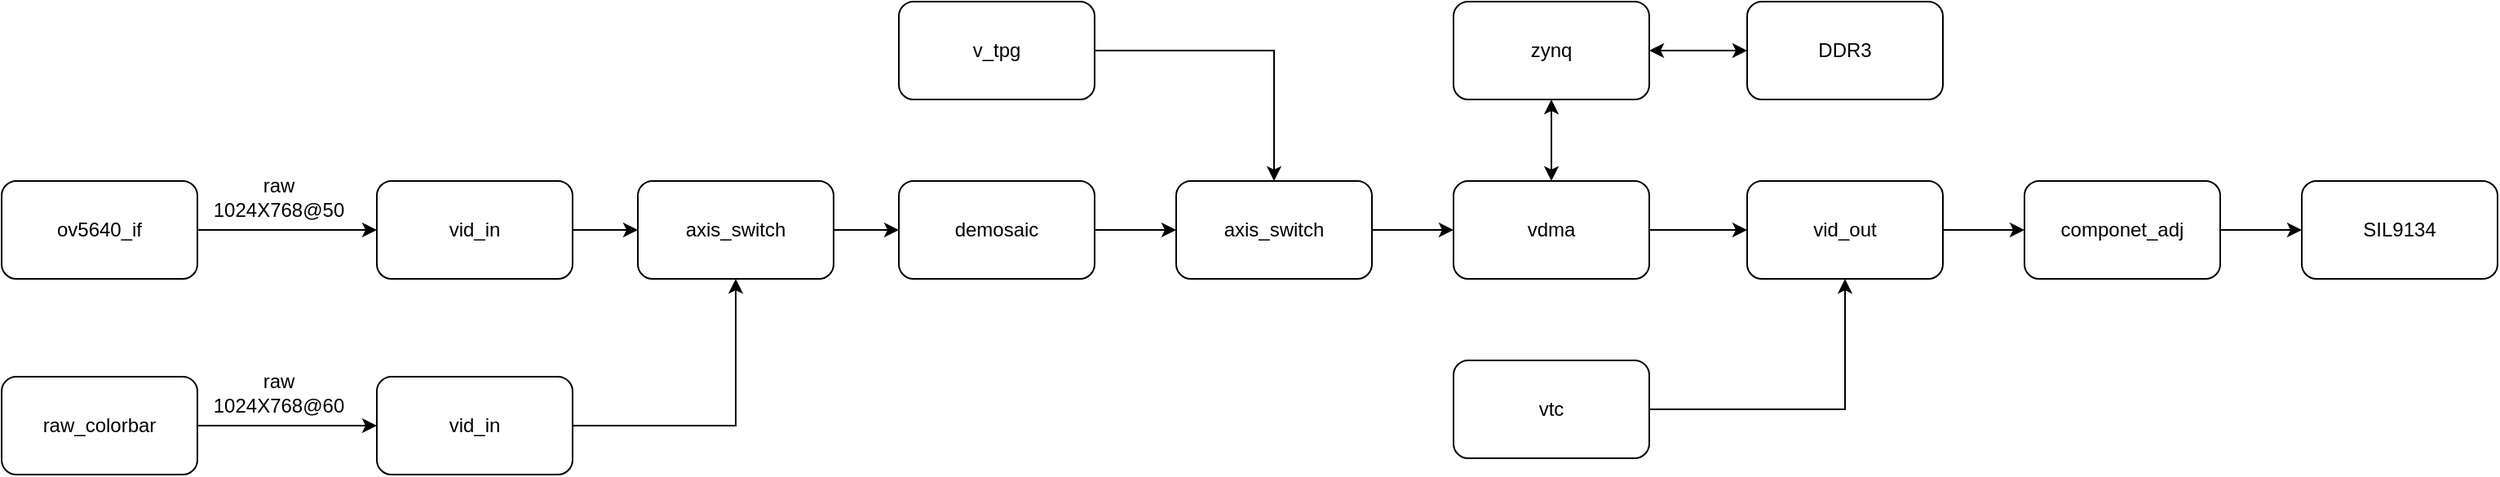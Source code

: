 <mxfile version="14.5.1" type="device"><diagram id="TA782XD7K3NNU_2BwrE9" name="Page-1"><mxGraphModel dx="1102" dy="820" grid="1" gridSize="10" guides="1" tooltips="1" connect="1" arrows="1" fold="1" page="1" pageScale="1" pageWidth="2336" pageHeight="1654" math="0" shadow="0"><root><mxCell id="0"/><mxCell id="1" parent="0"/><mxCell id="4_bLCiAIKYvFtfJZqLED-12" style="edgeStyle=orthogonalEdgeStyle;rounded=0;orthogonalLoop=1;jettySize=auto;html=1;exitX=1;exitY=0.5;exitDx=0;exitDy=0;entryX=0;entryY=0.5;entryDx=0;entryDy=0;" parent="1" source="H03Dc6OAYnplSYpQPg91-1" target="4_bLCiAIKYvFtfJZqLED-2" edge="1"><mxGeometry relative="1" as="geometry"/></mxCell><mxCell id="H03Dc6OAYnplSYpQPg91-1" value="vid_in" style="rounded=1;whiteSpace=wrap;html=1;" parent="1" vertex="1"><mxGeometry x="390" y="350" width="120" height="60" as="geometry"/></mxCell><mxCell id="4_bLCiAIKYvFtfJZqLED-22" style="edgeStyle=orthogonalEdgeStyle;rounded=0;orthogonalLoop=1;jettySize=auto;html=1;exitX=1;exitY=0.5;exitDx=0;exitDy=0;entryX=0;entryY=0.5;entryDx=0;entryDy=0;" parent="1" source="H03Dc6OAYnplSYpQPg91-2" target="4_bLCiAIKYvFtfJZqLED-21" edge="1"><mxGeometry relative="1" as="geometry"/></mxCell><mxCell id="H03Dc6OAYnplSYpQPg91-2" value="vid_out" style="rounded=1;whiteSpace=wrap;html=1;" parent="1" vertex="1"><mxGeometry x="1230" y="350" width="120" height="60" as="geometry"/></mxCell><mxCell id="H03Dc6OAYnplSYpQPg91-5" style="edgeStyle=orthogonalEdgeStyle;rounded=0;orthogonalLoop=1;jettySize=auto;html=1;exitX=1;exitY=0.5;exitDx=0;exitDy=0;entryX=0.5;entryY=1;entryDx=0;entryDy=0;" parent="1" source="H03Dc6OAYnplSYpQPg91-3" target="H03Dc6OAYnplSYpQPg91-2" edge="1"><mxGeometry relative="1" as="geometry"/></mxCell><mxCell id="H03Dc6OAYnplSYpQPg91-3" value="vtc" style="rounded=1;whiteSpace=wrap;html=1;" parent="1" vertex="1"><mxGeometry x="1050" y="460" width="120" height="60" as="geometry"/></mxCell><mxCell id="H03Dc6OAYnplSYpQPg91-7" value="SIL9134" style="rounded=1;whiteSpace=wrap;html=1;" parent="1" vertex="1"><mxGeometry x="1570" y="350" width="120" height="60" as="geometry"/></mxCell><mxCell id="GpqAfDZJ2If6arN_tBXy-3" style="edgeStyle=orthogonalEdgeStyle;rounded=0;orthogonalLoop=1;jettySize=auto;html=1;exitX=1;exitY=0.5;exitDx=0;exitDy=0;entryX=0;entryY=0.5;entryDx=0;entryDy=0;" parent="1" source="GpqAfDZJ2If6arN_tBXy-1" target="H03Dc6OAYnplSYpQPg91-2" edge="1"><mxGeometry relative="1" as="geometry"/></mxCell><mxCell id="GpqAfDZJ2If6arN_tBXy-1" value="vdma" style="rounded=1;whiteSpace=wrap;html=1;" parent="1" vertex="1"><mxGeometry x="1050" y="350" width="120" height="60" as="geometry"/></mxCell><mxCell id="GpqAfDZJ2If6arN_tBXy-6" style="edgeStyle=orthogonalEdgeStyle;rounded=0;orthogonalLoop=1;jettySize=auto;html=1;exitX=1;exitY=0.5;exitDx=0;exitDy=0;entryX=0;entryY=0.5;entryDx=0;entryDy=0;startArrow=classic;startFill=1;" parent="1" source="GpqAfDZJ2If6arN_tBXy-4" target="GpqAfDZJ2If6arN_tBXy-5" edge="1"><mxGeometry relative="1" as="geometry"/></mxCell><mxCell id="GpqAfDZJ2If6arN_tBXy-7" style="edgeStyle=orthogonalEdgeStyle;rounded=0;orthogonalLoop=1;jettySize=auto;html=1;exitX=0.5;exitY=1;exitDx=0;exitDy=0;entryX=0.5;entryY=0;entryDx=0;entryDy=0;startArrow=classic;startFill=1;" parent="1" source="GpqAfDZJ2If6arN_tBXy-4" target="GpqAfDZJ2If6arN_tBXy-1" edge="1"><mxGeometry relative="1" as="geometry"/></mxCell><mxCell id="GpqAfDZJ2If6arN_tBXy-4" value="zynq" style="rounded=1;whiteSpace=wrap;html=1;" parent="1" vertex="1"><mxGeometry x="1050" y="240" width="120" height="60" as="geometry"/></mxCell><mxCell id="GpqAfDZJ2If6arN_tBXy-5" value="DDR3" style="rounded=1;whiteSpace=wrap;html=1;" parent="1" vertex="1"><mxGeometry x="1230" y="240" width="120" height="60" as="geometry"/></mxCell><mxCell id="B3ZeBwQ1Kgy9z9_xO_rD-2" style="edgeStyle=orthogonalEdgeStyle;rounded=0;orthogonalLoop=1;jettySize=auto;html=1;exitX=1;exitY=0.5;exitDx=0;exitDy=0;entryX=0;entryY=0.5;entryDx=0;entryDy=0;startArrow=none;startFill=0;" parent="1" source="B3ZeBwQ1Kgy9z9_xO_rD-1" target="H03Dc6OAYnplSYpQPg91-1" edge="1"><mxGeometry relative="1" as="geometry"/></mxCell><mxCell id="B3ZeBwQ1Kgy9z9_xO_rD-1" value="ov5640_if" style="rounded=1;whiteSpace=wrap;html=1;" parent="1" vertex="1"><mxGeometry x="160" y="350" width="120" height="60" as="geometry"/></mxCell><mxCell id="B3ZeBwQ1Kgy9z9_xO_rD-12" value="raw&lt;br&gt;1024X768@50" style="text;html=1;strokeColor=none;fillColor=none;align=center;verticalAlign=middle;whiteSpace=wrap;rounded=0;" parent="1" vertex="1"><mxGeometry x="310" y="350" width="40" height="20" as="geometry"/></mxCell><mxCell id="4_bLCiAIKYvFtfJZqLED-13" style="edgeStyle=orthogonalEdgeStyle;rounded=0;orthogonalLoop=1;jettySize=auto;html=1;exitX=1;exitY=0.5;exitDx=0;exitDy=0;entryX=0;entryY=0.5;entryDx=0;entryDy=0;" parent="1" source="4_bLCiAIKYvFtfJZqLED-2" target="4_bLCiAIKYvFtfJZqLED-3" edge="1"><mxGeometry relative="1" as="geometry"/></mxCell><mxCell id="4_bLCiAIKYvFtfJZqLED-2" value="axis_switch" style="rounded=1;whiteSpace=wrap;html=1;" parent="1" vertex="1"><mxGeometry x="550" y="350" width="120" height="60" as="geometry"/></mxCell><mxCell id="4_bLCiAIKYvFtfJZqLED-18" style="edgeStyle=orthogonalEdgeStyle;rounded=0;orthogonalLoop=1;jettySize=auto;html=1;exitX=1;exitY=0.5;exitDx=0;exitDy=0;entryX=0;entryY=0.5;entryDx=0;entryDy=0;" parent="1" source="4_bLCiAIKYvFtfJZqLED-3" target="4_bLCiAIKYvFtfJZqLED-15" edge="1"><mxGeometry relative="1" as="geometry"/></mxCell><mxCell id="4_bLCiAIKYvFtfJZqLED-3" value="demosaic" style="rounded=1;whiteSpace=wrap;html=1;" parent="1" vertex="1"><mxGeometry x="710" y="350" width="120" height="60" as="geometry"/></mxCell><mxCell id="4_bLCiAIKYvFtfJZqLED-7" style="edgeStyle=orthogonalEdgeStyle;rounded=0;orthogonalLoop=1;jettySize=auto;html=1;exitX=1;exitY=0.5;exitDx=0;exitDy=0;entryX=0;entryY=0.5;entryDx=0;entryDy=0;" parent="1" source="4_bLCiAIKYvFtfJZqLED-4" target="4_bLCiAIKYvFtfJZqLED-6" edge="1"><mxGeometry relative="1" as="geometry"/></mxCell><mxCell id="4_bLCiAIKYvFtfJZqLED-4" value="raw_colorbar" style="rounded=1;whiteSpace=wrap;html=1;" parent="1" vertex="1"><mxGeometry x="160" y="470" width="120" height="60" as="geometry"/></mxCell><mxCell id="4_bLCiAIKYvFtfJZqLED-11" style="edgeStyle=orthogonalEdgeStyle;rounded=0;orthogonalLoop=1;jettySize=auto;html=1;exitX=1;exitY=0.5;exitDx=0;exitDy=0;entryX=0.5;entryY=1;entryDx=0;entryDy=0;" parent="1" source="4_bLCiAIKYvFtfJZqLED-6" target="4_bLCiAIKYvFtfJZqLED-2" edge="1"><mxGeometry relative="1" as="geometry"/></mxCell><mxCell id="4_bLCiAIKYvFtfJZqLED-6" value="vid_in" style="rounded=1;whiteSpace=wrap;html=1;" parent="1" vertex="1"><mxGeometry x="390" y="470" width="120" height="60" as="geometry"/></mxCell><mxCell id="4_bLCiAIKYvFtfJZqLED-8" value="raw&lt;br&gt;1024X768@60" style="text;html=1;strokeColor=none;fillColor=none;align=center;verticalAlign=middle;whiteSpace=wrap;rounded=0;" parent="1" vertex="1"><mxGeometry x="310" y="470" width="40" height="20" as="geometry"/></mxCell><mxCell id="4_bLCiAIKYvFtfJZqLED-17" style="edgeStyle=orthogonalEdgeStyle;rounded=0;orthogonalLoop=1;jettySize=auto;html=1;exitX=1;exitY=0.5;exitDx=0;exitDy=0;entryX=0.5;entryY=0;entryDx=0;entryDy=0;" parent="1" source="4_bLCiAIKYvFtfJZqLED-14" target="4_bLCiAIKYvFtfJZqLED-15" edge="1"><mxGeometry relative="1" as="geometry"/></mxCell><mxCell id="4_bLCiAIKYvFtfJZqLED-14" value="v_tpg" style="rounded=1;whiteSpace=wrap;html=1;" parent="1" vertex="1"><mxGeometry x="710" y="240" width="120" height="60" as="geometry"/></mxCell><mxCell id="4_bLCiAIKYvFtfJZqLED-19" style="edgeStyle=orthogonalEdgeStyle;rounded=0;orthogonalLoop=1;jettySize=auto;html=1;exitX=1;exitY=0.5;exitDx=0;exitDy=0;entryX=0;entryY=0.5;entryDx=0;entryDy=0;" parent="1" source="4_bLCiAIKYvFtfJZqLED-15" target="GpqAfDZJ2If6arN_tBXy-1" edge="1"><mxGeometry relative="1" as="geometry"/></mxCell><mxCell id="4_bLCiAIKYvFtfJZqLED-15" value="axis_switch" style="rounded=1;whiteSpace=wrap;html=1;" parent="1" vertex="1"><mxGeometry x="880" y="350" width="120" height="60" as="geometry"/></mxCell><mxCell id="4_bLCiAIKYvFtfJZqLED-23" style="edgeStyle=orthogonalEdgeStyle;rounded=0;orthogonalLoop=1;jettySize=auto;html=1;exitX=1;exitY=0.5;exitDx=0;exitDy=0;" parent="1" source="4_bLCiAIKYvFtfJZqLED-21" target="H03Dc6OAYnplSYpQPg91-7" edge="1"><mxGeometry relative="1" as="geometry"/></mxCell><mxCell id="4_bLCiAIKYvFtfJZqLED-21" value="componet_adj" style="rounded=1;whiteSpace=wrap;html=1;" parent="1" vertex="1"><mxGeometry x="1400" y="350" width="120" height="60" as="geometry"/></mxCell></root></mxGraphModel></diagram></mxfile>